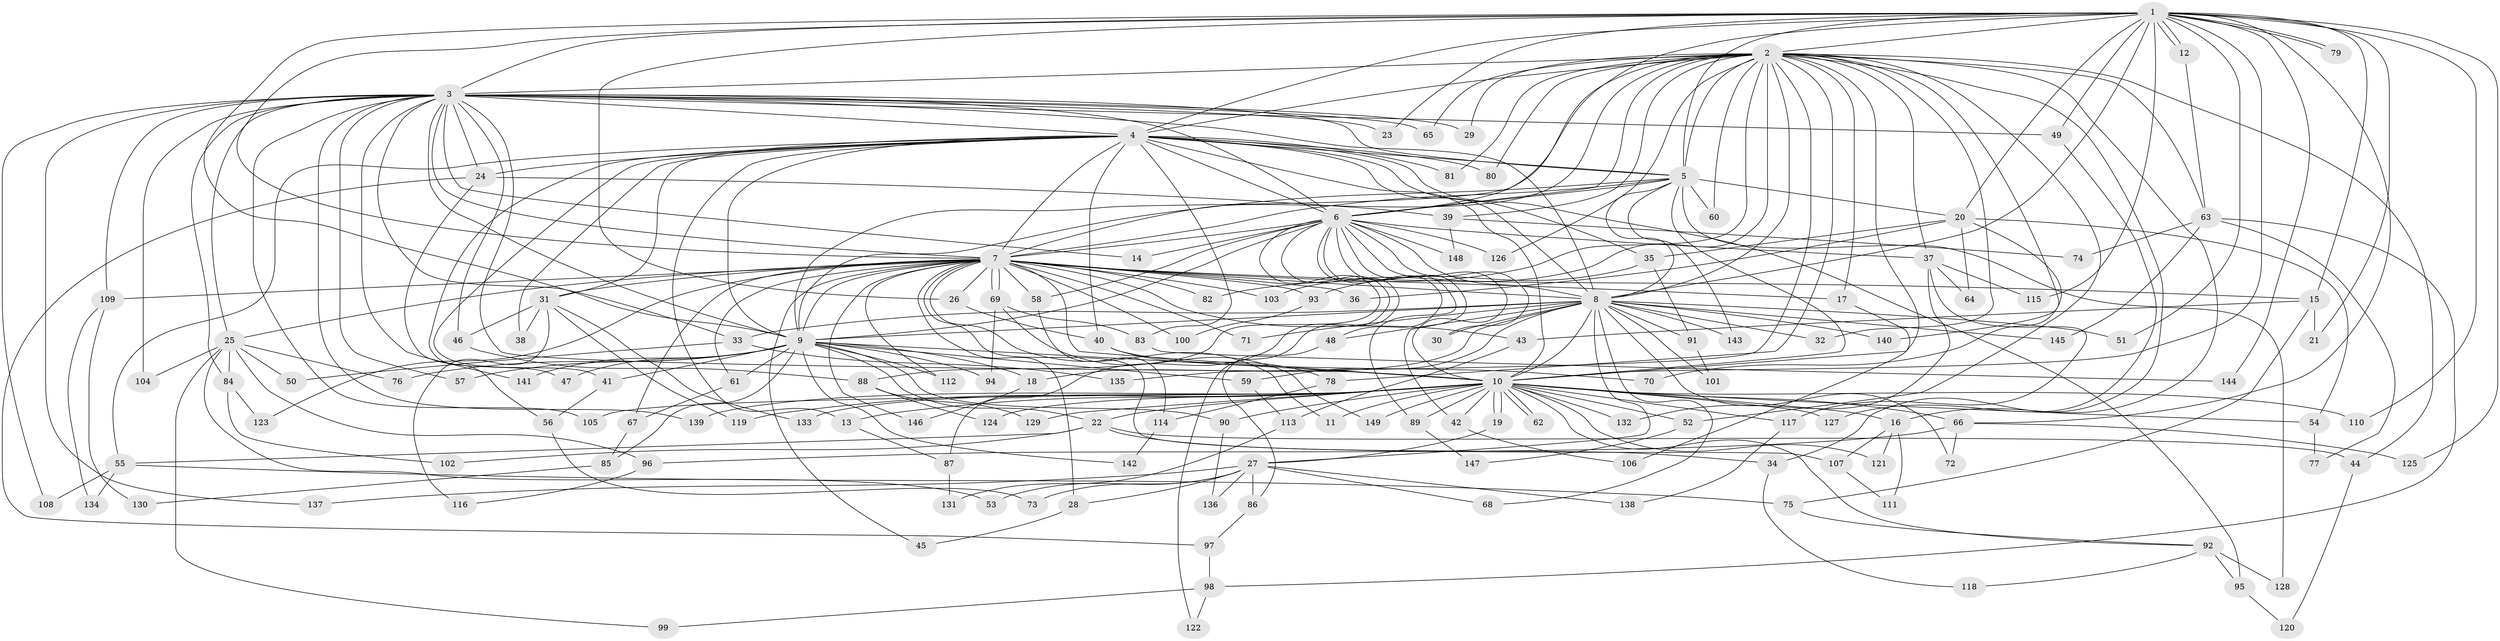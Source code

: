// Generated by graph-tools (version 1.1) at 2025/25/03/09/25 03:25:36]
// undirected, 149 vertices, 323 edges
graph export_dot {
graph [start="1"]
  node [color=gray90,style=filled];
  1;
  2;
  3;
  4;
  5;
  6;
  7;
  8;
  9;
  10;
  11;
  12;
  13;
  14;
  15;
  16;
  17;
  18;
  19;
  20;
  21;
  22;
  23;
  24;
  25;
  26;
  27;
  28;
  29;
  30;
  31;
  32;
  33;
  34;
  35;
  36;
  37;
  38;
  39;
  40;
  41;
  42;
  43;
  44;
  45;
  46;
  47;
  48;
  49;
  50;
  51;
  52;
  53;
  54;
  55;
  56;
  57;
  58;
  59;
  60;
  61;
  62;
  63;
  64;
  65;
  66;
  67;
  68;
  69;
  70;
  71;
  72;
  73;
  74;
  75;
  76;
  77;
  78;
  79;
  80;
  81;
  82;
  83;
  84;
  85;
  86;
  87;
  88;
  89;
  90;
  91;
  92;
  93;
  94;
  95;
  96;
  97;
  98;
  99;
  100;
  101;
  102;
  103;
  104;
  105;
  106;
  107;
  108;
  109;
  110;
  111;
  112;
  113;
  114;
  115;
  116;
  117;
  118;
  119;
  120;
  121;
  122;
  123;
  124;
  125;
  126;
  127;
  128;
  129;
  130;
  131;
  132;
  133;
  134;
  135;
  136;
  137;
  138;
  139;
  140;
  141;
  142;
  143;
  144;
  145;
  146;
  147;
  148;
  149;
  1 -- 2;
  1 -- 3;
  1 -- 4;
  1 -- 5;
  1 -- 6;
  1 -- 7;
  1 -- 8;
  1 -- 9;
  1 -- 10;
  1 -- 12;
  1 -- 12;
  1 -- 15;
  1 -- 20;
  1 -- 21;
  1 -- 23;
  1 -- 26;
  1 -- 49;
  1 -- 51;
  1 -- 66;
  1 -- 79;
  1 -- 79;
  1 -- 110;
  1 -- 115;
  1 -- 125;
  1 -- 144;
  2 -- 3;
  2 -- 4;
  2 -- 5;
  2 -- 6;
  2 -- 7;
  2 -- 8;
  2 -- 9;
  2 -- 10;
  2 -- 16;
  2 -- 17;
  2 -- 29;
  2 -- 32;
  2 -- 34;
  2 -- 37;
  2 -- 39;
  2 -- 44;
  2 -- 52;
  2 -- 60;
  2 -- 63;
  2 -- 65;
  2 -- 78;
  2 -- 80;
  2 -- 81;
  2 -- 82;
  2 -- 103;
  2 -- 126;
  2 -- 135;
  2 -- 140;
  3 -- 4;
  3 -- 5;
  3 -- 6;
  3 -- 7;
  3 -- 8;
  3 -- 9;
  3 -- 10;
  3 -- 14;
  3 -- 23;
  3 -- 24;
  3 -- 25;
  3 -- 29;
  3 -- 33;
  3 -- 46;
  3 -- 49;
  3 -- 57;
  3 -- 65;
  3 -- 84;
  3 -- 104;
  3 -- 105;
  3 -- 108;
  3 -- 109;
  3 -- 137;
  3 -- 139;
  3 -- 141;
  4 -- 5;
  4 -- 6;
  4 -- 7;
  4 -- 8;
  4 -- 9;
  4 -- 10;
  4 -- 13;
  4 -- 24;
  4 -- 31;
  4 -- 35;
  4 -- 38;
  4 -- 40;
  4 -- 41;
  4 -- 55;
  4 -- 56;
  4 -- 80;
  4 -- 81;
  4 -- 83;
  4 -- 95;
  5 -- 6;
  5 -- 7;
  5 -- 8;
  5 -- 9;
  5 -- 10;
  5 -- 20;
  5 -- 60;
  5 -- 128;
  5 -- 143;
  6 -- 7;
  6 -- 8;
  6 -- 9;
  6 -- 10;
  6 -- 14;
  6 -- 30;
  6 -- 37;
  6 -- 42;
  6 -- 48;
  6 -- 58;
  6 -- 87;
  6 -- 88;
  6 -- 89;
  6 -- 122;
  6 -- 126;
  6 -- 148;
  7 -- 8;
  7 -- 9;
  7 -- 10;
  7 -- 11;
  7 -- 15;
  7 -- 17;
  7 -- 25;
  7 -- 26;
  7 -- 28;
  7 -- 31;
  7 -- 36;
  7 -- 43;
  7 -- 45;
  7 -- 58;
  7 -- 61;
  7 -- 67;
  7 -- 69;
  7 -- 69;
  7 -- 71;
  7 -- 82;
  7 -- 93;
  7 -- 100;
  7 -- 103;
  7 -- 107;
  7 -- 109;
  7 -- 112;
  7 -- 123;
  7 -- 146;
  8 -- 9;
  8 -- 10;
  8 -- 18;
  8 -- 27;
  8 -- 30;
  8 -- 32;
  8 -- 33;
  8 -- 48;
  8 -- 51;
  8 -- 59;
  8 -- 68;
  8 -- 71;
  8 -- 72;
  8 -- 91;
  8 -- 101;
  8 -- 140;
  8 -- 143;
  8 -- 145;
  9 -- 10;
  9 -- 18;
  9 -- 22;
  9 -- 41;
  9 -- 47;
  9 -- 57;
  9 -- 59;
  9 -- 61;
  9 -- 76;
  9 -- 85;
  9 -- 90;
  9 -- 94;
  9 -- 112;
  9 -- 141;
  9 -- 142;
  10 -- 11;
  10 -- 13;
  10 -- 16;
  10 -- 19;
  10 -- 19;
  10 -- 22;
  10 -- 42;
  10 -- 52;
  10 -- 54;
  10 -- 62;
  10 -- 62;
  10 -- 66;
  10 -- 89;
  10 -- 90;
  10 -- 92;
  10 -- 105;
  10 -- 110;
  10 -- 117;
  10 -- 119;
  10 -- 121;
  10 -- 124;
  10 -- 127;
  10 -- 129;
  10 -- 132;
  10 -- 133;
  10 -- 139;
  10 -- 149;
  12 -- 63;
  13 -- 87;
  15 -- 21;
  15 -- 43;
  15 -- 75;
  16 -- 107;
  16 -- 111;
  16 -- 121;
  17 -- 106;
  18 -- 146;
  19 -- 27;
  20 -- 35;
  20 -- 36;
  20 -- 54;
  20 -- 64;
  20 -- 70;
  22 -- 34;
  22 -- 44;
  22 -- 55;
  22 -- 102;
  24 -- 39;
  24 -- 47;
  24 -- 97;
  25 -- 50;
  25 -- 53;
  25 -- 76;
  25 -- 84;
  25 -- 96;
  25 -- 99;
  25 -- 104;
  26 -- 40;
  27 -- 28;
  27 -- 53;
  27 -- 68;
  27 -- 73;
  27 -- 86;
  27 -- 136;
  27 -- 137;
  27 -- 138;
  28 -- 45;
  31 -- 38;
  31 -- 46;
  31 -- 116;
  31 -- 119;
  31 -- 133;
  33 -- 50;
  33 -- 135;
  34 -- 118;
  35 -- 91;
  35 -- 93;
  37 -- 64;
  37 -- 115;
  37 -- 117;
  37 -- 132;
  39 -- 74;
  39 -- 148;
  40 -- 70;
  40 -- 78;
  41 -- 56;
  42 -- 106;
  43 -- 113;
  44 -- 120;
  46 -- 88;
  48 -- 86;
  49 -- 127;
  52 -- 147;
  54 -- 77;
  55 -- 75;
  55 -- 108;
  55 -- 134;
  56 -- 73;
  58 -- 114;
  59 -- 113;
  61 -- 67;
  63 -- 74;
  63 -- 77;
  63 -- 98;
  63 -- 145;
  66 -- 72;
  66 -- 96;
  66 -- 125;
  67 -- 85;
  69 -- 83;
  69 -- 94;
  69 -- 149;
  75 -- 92;
  78 -- 114;
  83 -- 144;
  84 -- 102;
  84 -- 123;
  85 -- 130;
  86 -- 97;
  87 -- 131;
  88 -- 124;
  88 -- 129;
  89 -- 147;
  90 -- 136;
  91 -- 101;
  92 -- 95;
  92 -- 118;
  92 -- 128;
  93 -- 100;
  95 -- 120;
  96 -- 116;
  97 -- 98;
  98 -- 99;
  98 -- 122;
  107 -- 111;
  109 -- 130;
  109 -- 134;
  113 -- 131;
  114 -- 142;
  117 -- 138;
}
